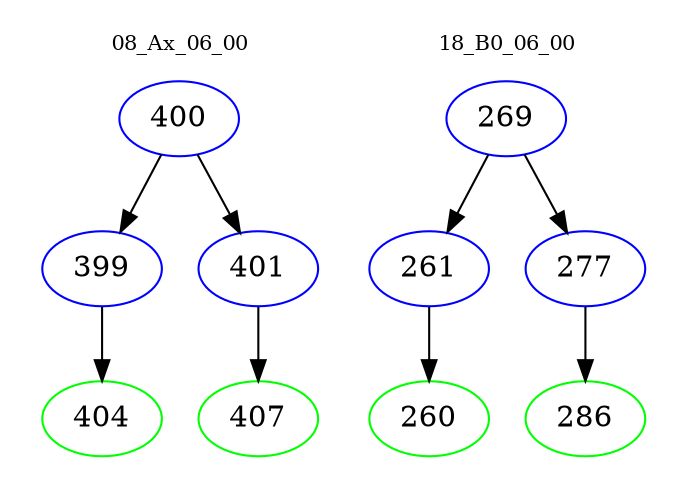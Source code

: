 digraph{
subgraph cluster_0 {
color = white
label = "08_Ax_06_00";
fontsize=10;
T0_400 [label="400", color="blue"]
T0_400 -> T0_399 [color="black"]
T0_399 [label="399", color="blue"]
T0_399 -> T0_404 [color="black"]
T0_404 [label="404", color="green"]
T0_400 -> T0_401 [color="black"]
T0_401 [label="401", color="blue"]
T0_401 -> T0_407 [color="black"]
T0_407 [label="407", color="green"]
}
subgraph cluster_1 {
color = white
label = "18_B0_06_00";
fontsize=10;
T1_269 [label="269", color="blue"]
T1_269 -> T1_261 [color="black"]
T1_261 [label="261", color="blue"]
T1_261 -> T1_260 [color="black"]
T1_260 [label="260", color="green"]
T1_269 -> T1_277 [color="black"]
T1_277 [label="277", color="blue"]
T1_277 -> T1_286 [color="black"]
T1_286 [label="286", color="green"]
}
}
